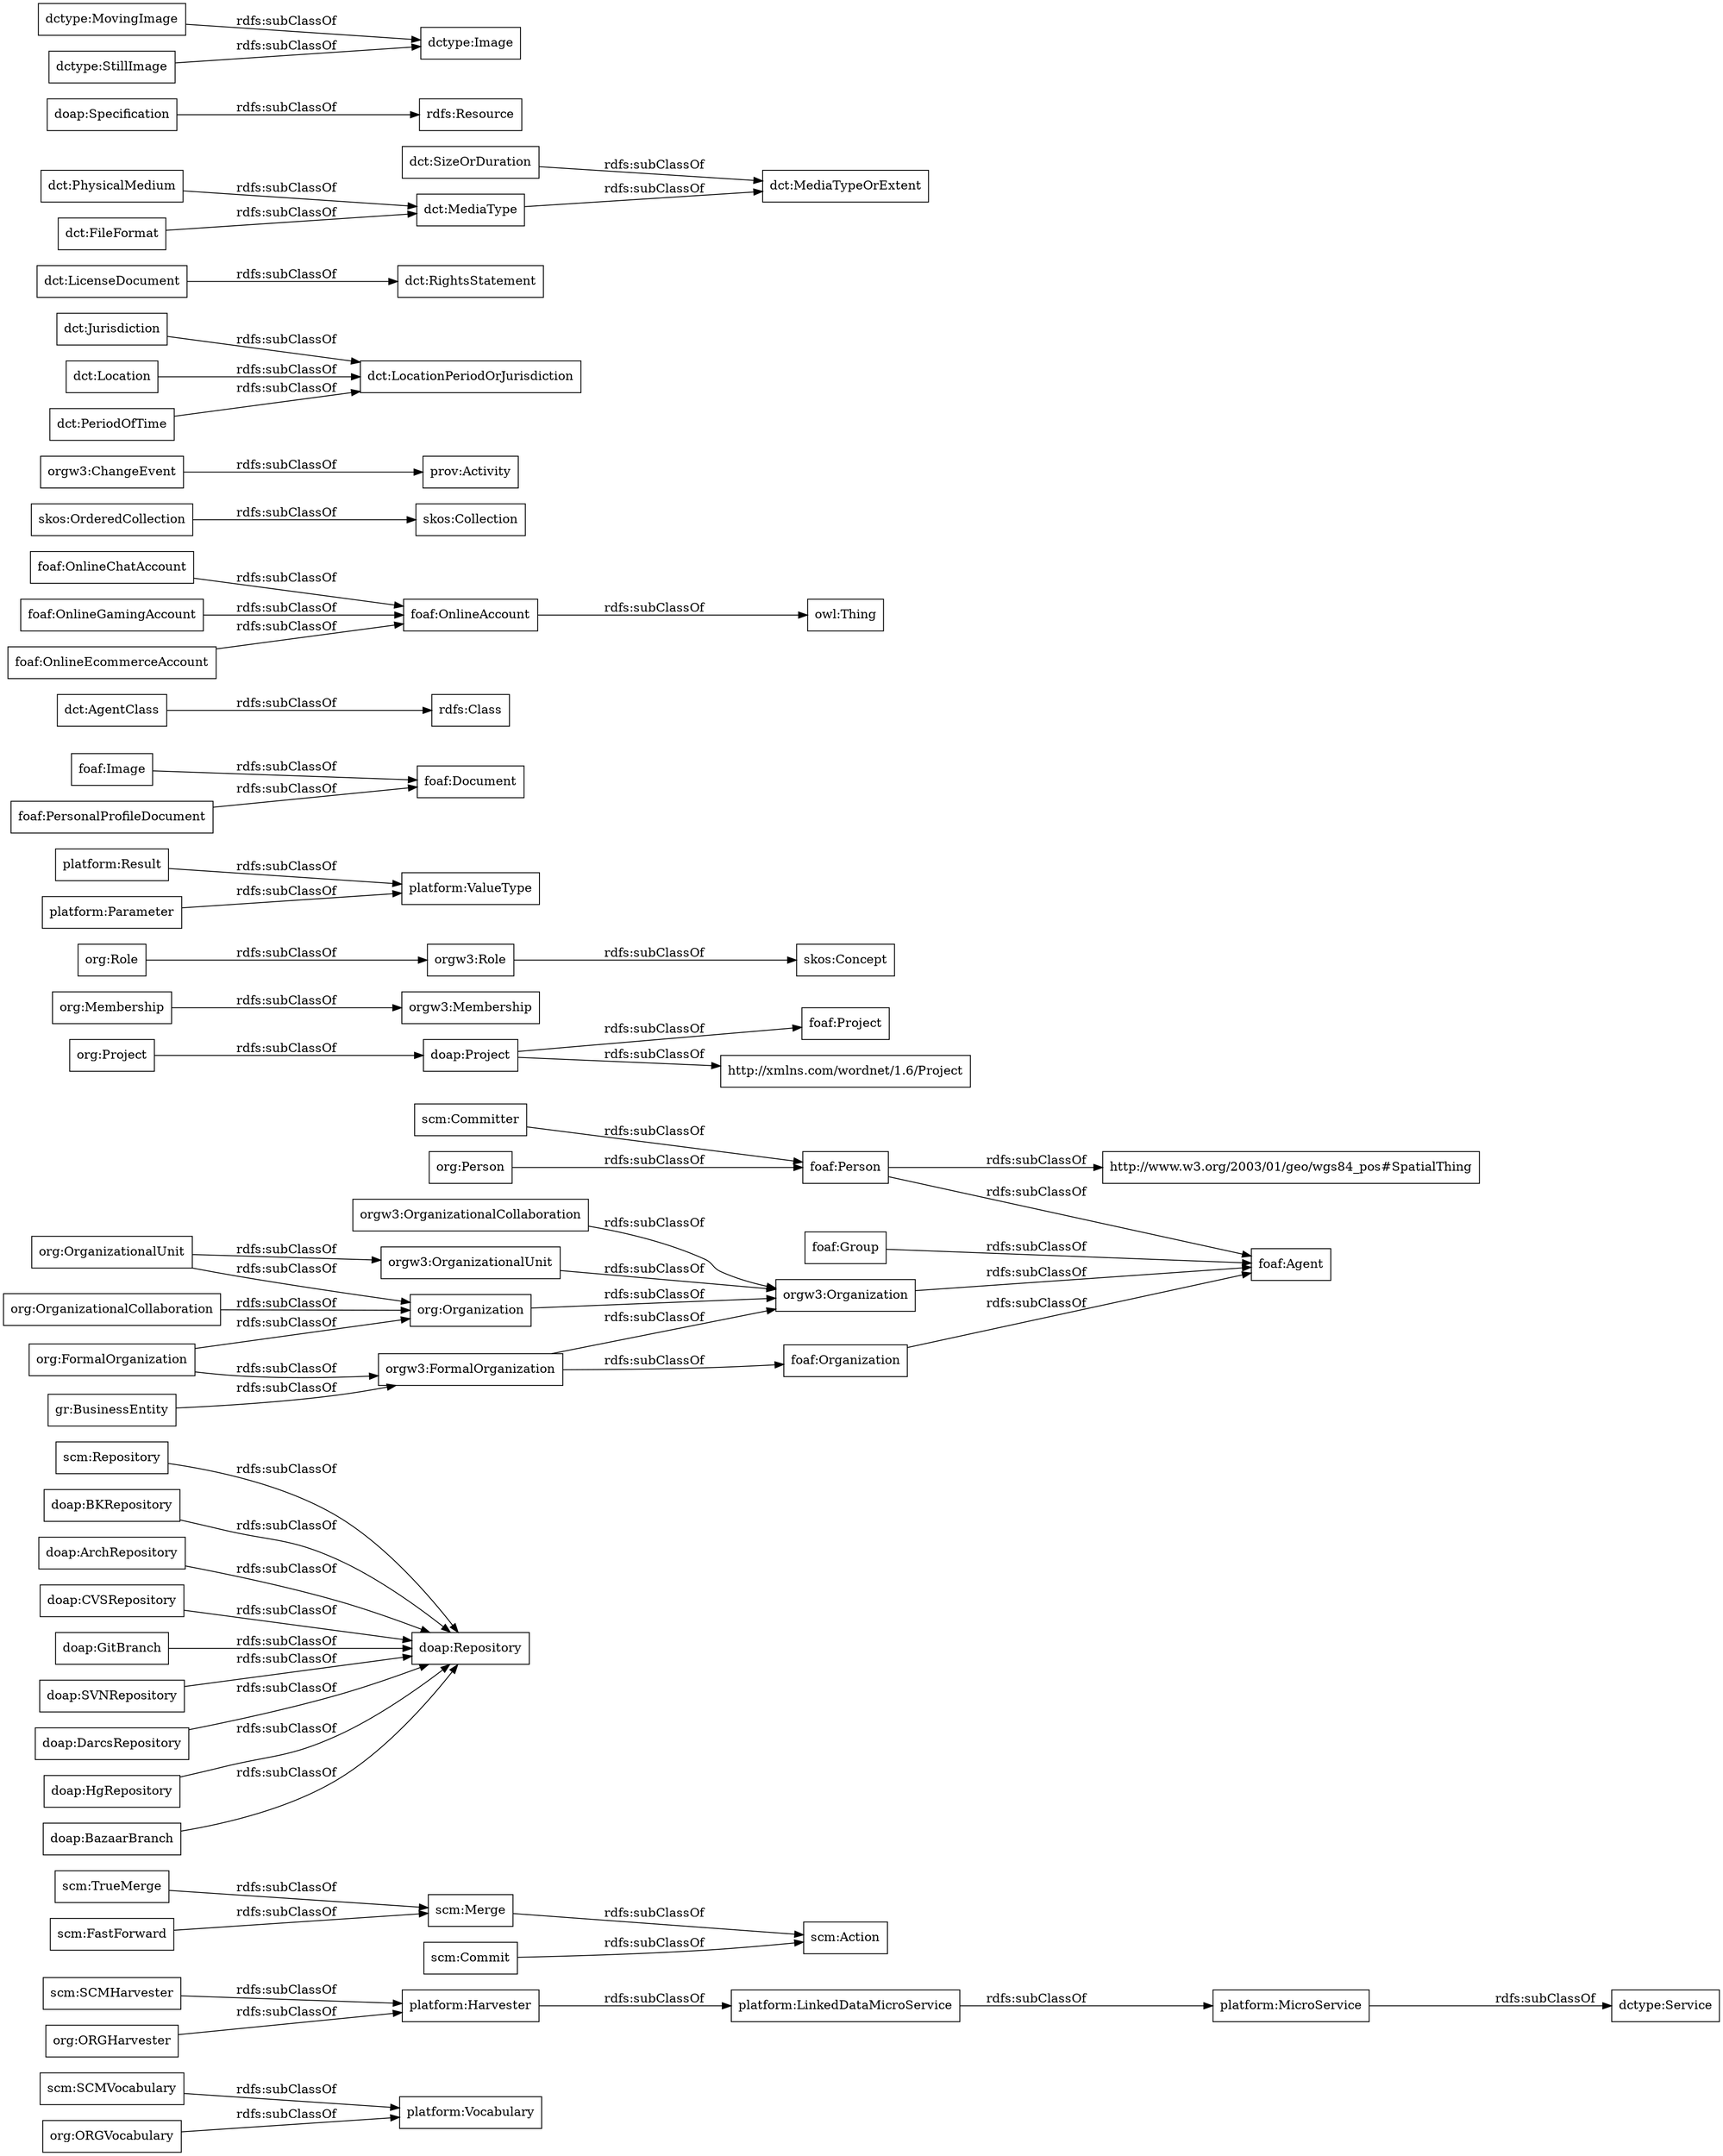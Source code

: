 digraph ar2dtool_diagram { 
rankdir=LR;
size="1000"
node [shape = rectangle, color="black"]; "scm:SCMVocabulary" "scm:SCMHarvester" "scm:TrueMerge" "scm:Merge" "scm:FastForward" "scm:Commit" "scm:Action" "scm:Repository" "doap:BKRepository" "doap:ArchRepository" "doap:CVSRepository" "org:OrganizationalUnit" "org:Organization" "org:ORGHarvester" "org:Project" "org:Membership" "org:Role" "org:OrganizationalCollaboration" "org:Person" "org:FormalOrganization" "org:ORGVocabulary" "skos:Concept" "platform:ValueType" "platform:Result" "platform:Parameter" "platform:MicroService" "platform:Vocabulary" "platform:Harvester" "platform:LinkedDataMicroService" "foaf:Image" "foaf:Project" "foaf:Agent" "foaf:Document" "rdfs:Class" "http://www.w3.org/2003/01/geo/wgs84_pos#SpatialThing" "foaf:OnlineAccount" "foaf:Person" "foaf:OnlineChatAccount" "foaf:PersonalProfileDocument" "foaf:OnlineGamingAccount" "foaf:Organization" "foaf:Group" "foaf:OnlineEcommerceAccount" "skos:OrderedCollection" "skos:Collection" "orgw3:FormalOrganization" "orgw3:OrganizationalCollaboration" "orgw3:Organization" "orgw3:Role" "orgw3:OrganizationalUnit" "orgw3:ChangeEvent" "orgw3:Membership" ; /*classes style*/
	"orgw3:Role" -> "skos:Concept" [ label = "rdfs:subClassOf" ];
	"dct:Jurisdiction" -> "dct:LocationPeriodOrJurisdiction" [ label = "rdfs:subClassOf" ];
	"doap:GitBranch" -> "doap:Repository" [ label = "rdfs:subClassOf" ];
	"doap:CVSRepository" -> "doap:Repository" [ label = "rdfs:subClassOf" ];
	"orgw3:OrganizationalUnit" -> "orgw3:Organization" [ label = "rdfs:subClassOf" ];
	"org:Membership" -> "orgw3:Membership" [ label = "rdfs:subClassOf" ];
	"org:Organization" -> "orgw3:Organization" [ label = "rdfs:subClassOf" ];
	"foaf:Image" -> "foaf:Document" [ label = "rdfs:subClassOf" ];
	"scm:SCMHarvester" -> "platform:Harvester" [ label = "rdfs:subClassOf" ];
	"org:OrganizationalCollaboration" -> "org:Organization" [ label = "rdfs:subClassOf" ];
	"scm:Committer" -> "foaf:Person" [ label = "rdfs:subClassOf" ];
	"doap:BKRepository" -> "doap:Repository" [ label = "rdfs:subClassOf" ];
	"dct:LicenseDocument" -> "dct:RightsStatement" [ label = "rdfs:subClassOf" ];
	"foaf:OnlineEcommerceAccount" -> "foaf:OnlineAccount" [ label = "rdfs:subClassOf" ];
	"doap:SVNRepository" -> "doap:Repository" [ label = "rdfs:subClassOf" ];
	"dct:AgentClass" -> "rdfs:Class" [ label = "rdfs:subClassOf" ];
	"doap:ArchRepository" -> "doap:Repository" [ label = "rdfs:subClassOf" ];
	"doap:DarcsRepository" -> "doap:Repository" [ label = "rdfs:subClassOf" ];
	"scm:SCMVocabulary" -> "platform:Vocabulary" [ label = "rdfs:subClassOf" ];
	"dct:SizeOrDuration" -> "dct:MediaTypeOrExtent" [ label = "rdfs:subClassOf" ];
	"platform:Result" -> "platform:ValueType" [ label = "rdfs:subClassOf" ];
	"orgw3:Organization" -> "foaf:Agent" [ label = "rdfs:subClassOf" ];
	"foaf:PersonalProfileDocument" -> "foaf:Document" [ label = "rdfs:subClassOf" ];
	"org:Person" -> "foaf:Person" [ label = "rdfs:subClassOf" ];
	"skos:OrderedCollection" -> "skos:Collection" [ label = "rdfs:subClassOf" ];
	"doap:Specification" -> "rdfs:Resource" [ label = "rdfs:subClassOf" ];
	"org:ORGHarvester" -> "platform:Harvester" [ label = "rdfs:subClassOf" ];
	"scm:Merge" -> "scm:Action" [ label = "rdfs:subClassOf" ];
	"platform:Parameter" -> "platform:ValueType" [ label = "rdfs:subClassOf" ];
	"orgw3:ChangeEvent" -> "prov:Activity" [ label = "rdfs:subClassOf" ];
	"dct:MediaType" -> "dct:MediaTypeOrExtent" [ label = "rdfs:subClassOf" ];
	"foaf:Organization" -> "foaf:Agent" [ label = "rdfs:subClassOf" ];
	"scm:Repository" -> "doap:Repository" [ label = "rdfs:subClassOf" ];
	"platform:Harvester" -> "platform:LinkedDataMicroService" [ label = "rdfs:subClassOf" ];
	"org:Project" -> "doap:Project" [ label = "rdfs:subClassOf" ];
	"foaf:OnlineChatAccount" -> "foaf:OnlineAccount" [ label = "rdfs:subClassOf" ];
	"platform:MicroService" -> "dctype:Service" [ label = "rdfs:subClassOf" ];
	"foaf:OnlineAccount" -> "owl:Thing" [ label = "rdfs:subClassOf" ];
	"org:OrganizationalUnit" -> "orgw3:OrganizationalUnit" [ label = "rdfs:subClassOf" ];
	"org:OrganizationalUnit" -> "org:Organization" [ label = "rdfs:subClassOf" ];
	"orgw3:OrganizationalCollaboration" -> "orgw3:Organization" [ label = "rdfs:subClassOf" ];
	"dctype:MovingImage" -> "dctype:Image" [ label = "rdfs:subClassOf" ];
	"doap:HgRepository" -> "doap:Repository" [ label = "rdfs:subClassOf" ];
	"org:ORGVocabulary" -> "platform:Vocabulary" [ label = "rdfs:subClassOf" ];
	"scm:FastForward" -> "scm:Merge" [ label = "rdfs:subClassOf" ];
	"foaf:OnlineGamingAccount" -> "foaf:OnlineAccount" [ label = "rdfs:subClassOf" ];
	"doap:Project" -> "http://xmlns.com/wordnet/1.6/Project" [ label = "rdfs:subClassOf" ];
	"doap:Project" -> "foaf:Project" [ label = "rdfs:subClassOf" ];
	"org:Role" -> "orgw3:Role" [ label = "rdfs:subClassOf" ];
	"gr:BusinessEntity" -> "orgw3:FormalOrganization" [ label = "rdfs:subClassOf" ];
	"platform:LinkedDataMicroService" -> "platform:MicroService" [ label = "rdfs:subClassOf" ];
	"dctype:StillImage" -> "dctype:Image" [ label = "rdfs:subClassOf" ];
	"foaf:Person" -> "http://www.w3.org/2003/01/geo/wgs84_pos#SpatialThing" [ label = "rdfs:subClassOf" ];
	"foaf:Person" -> "foaf:Agent" [ label = "rdfs:subClassOf" ];
	"scm:TrueMerge" -> "scm:Merge" [ label = "rdfs:subClassOf" ];
	"dct:Location" -> "dct:LocationPeriodOrJurisdiction" [ label = "rdfs:subClassOf" ];
	"dct:PeriodOfTime" -> "dct:LocationPeriodOrJurisdiction" [ label = "rdfs:subClassOf" ];
	"org:FormalOrganization" -> "orgw3:FormalOrganization" [ label = "rdfs:subClassOf" ];
	"org:FormalOrganization" -> "org:Organization" [ label = "rdfs:subClassOf" ];
	"doap:BazaarBranch" -> "doap:Repository" [ label = "rdfs:subClassOf" ];
	"foaf:Group" -> "foaf:Agent" [ label = "rdfs:subClassOf" ];
	"scm:Commit" -> "scm:Action" [ label = "rdfs:subClassOf" ];
	"dct:PhysicalMedium" -> "dct:MediaType" [ label = "rdfs:subClassOf" ];
	"dct:FileFormat" -> "dct:MediaType" [ label = "rdfs:subClassOf" ];
	"orgw3:FormalOrganization" -> "orgw3:Organization" [ label = "rdfs:subClassOf" ];
	"orgw3:FormalOrganization" -> "foaf:Organization" [ label = "rdfs:subClassOf" ];

}
